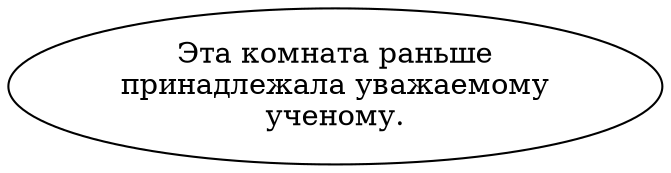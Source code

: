 digraph sciroom {
  "start" [style=filled       fillcolor="#FFFFFF"       color="#000000"]
  "start" [label="Эта комната раньше\nпринадлежала уважаемому\nученому."]
}